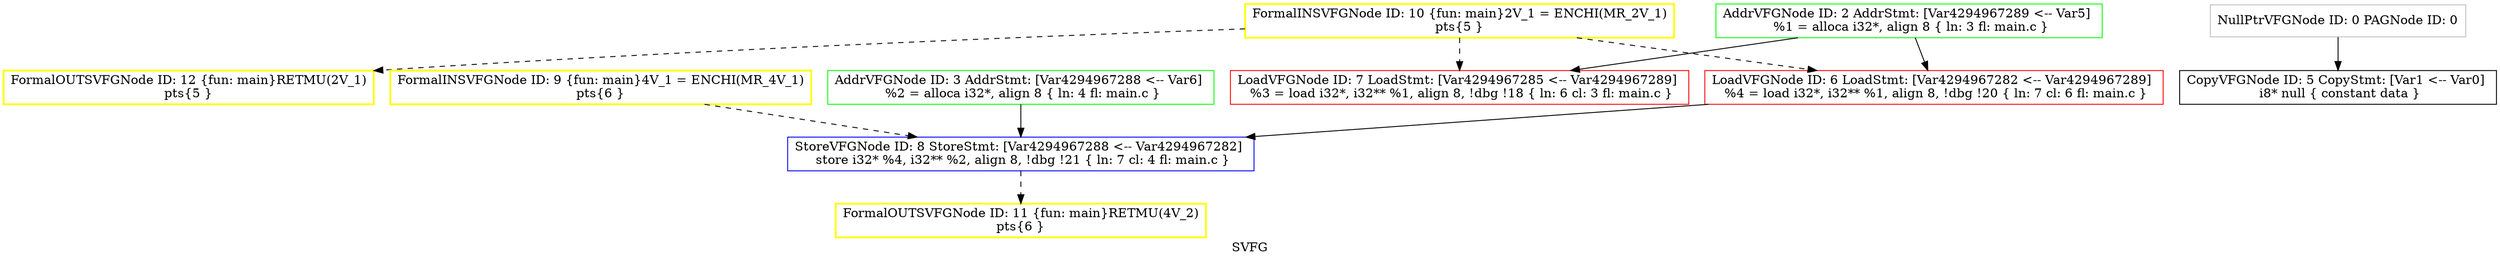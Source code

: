 digraph "SVFG" {
	label="SVFG";

	Node0x55f8c30ee270 [shape=record,color=yellow,penwidth=2,label="{FormalOUTSVFGNode ID: 12 \{fun: main\}RETMU(2V_1)\npts\{5 \}\n}"];
	Node0x55f8c30ee030 [shape=record,color=yellow,penwidth=2,label="{FormalOUTSVFGNode ID: 11 \{fun: main\}RETMU(4V_2)\npts\{6 \}\n}"];
	Node0x55f8c30edea0 [shape=record,color=yellow,penwidth=2,label="{FormalINSVFGNode ID: 10 \{fun: main\}2V_1 = ENCHI(MR_2V_1)\npts\{5 \}\n}"];
	Node0x55f8c30edea0 -> Node0x55f8c30ed040[style=dashed];
	Node0x55f8c30edea0 -> Node0x55f8c30ed1a0[style=dashed];
	Node0x55f8c30edea0 -> Node0x55f8c30ee270[style=dashed];
	Node0x55f8c30edc30 [shape=record,color=yellow,penwidth=2,label="{FormalINSVFGNode ID: 9 \{fun: main\}4V_1 = ENCHI(MR_4V_1)\npts\{6 \}\n}"];
	Node0x55f8c30edc30 -> Node0x55f8c30ed300[style=dashed];
	Node0x55f8c30ed300 [shape=record,color=blue,label="{StoreVFGNode ID: 8 StoreStmt: [Var4294967288 \<-- Var4294967282]  \n   store i32* %4, i32** %2, align 8, !dbg !21 \{ ln: 7  cl: 4  fl: main.c \}}"];
	Node0x55f8c30ed300 -> Node0x55f8c30ee030[style=dashed];
	Node0x55f8c30ed1a0 [shape=record,color=red,label="{LoadVFGNode ID: 7 LoadStmt: [Var4294967285 \<-- Var4294967289]  \n   %3 = load i32*, i32** %1, align 8, !dbg !18 \{ ln: 6  cl: 3  fl: main.c \}}"];
	Node0x55f8c30ed040 [shape=record,color=red,label="{LoadVFGNode ID: 6 LoadStmt: [Var4294967282 \<-- Var4294967289]  \n   %4 = load i32*, i32** %1, align 8, !dbg !20 \{ ln: 7  cl: 6  fl: main.c \}}"];
	Node0x55f8c30ed040 -> Node0x55f8c30ed300[style=solid];
	Node0x55f8c30ecee0 [shape=record,color=black,label="{CopyVFGNode ID: 5 CopyStmt: [Var1 \<-- Var0]  \n i8* null \{ constant data \}}"];
	Node0x55f8c30ecca0 [shape=record,color=green,label="{AddrVFGNode ID: 3 AddrStmt: [Var4294967288 \<-- Var6]  \n   %2 = alloca i32*, align 8 \{ ln: 4 fl: main.c \}}"];
	Node0x55f8c30ecca0 -> Node0x55f8c30ed300[style=solid];
	Node0x55f8c30ecb30 [shape=record,color=green,label="{AddrVFGNode ID: 2 AddrStmt: [Var4294967289 \<-- Var5]  \n   %1 = alloca i32*, align 8 \{ ln: 3 fl: main.c \}}"];
	Node0x55f8c30ecb30 -> Node0x55f8c30ed040[style=solid];
	Node0x55f8c30ecb30 -> Node0x55f8c30ed1a0[style=solid];
	Node0x55f8c30ec350 [shape=record,color=grey,label="{NullPtrVFGNode ID: 0 PAGNode ID: 0\n}"];
	Node0x55f8c30ec350 -> Node0x55f8c30ecee0[style=solid];
}
